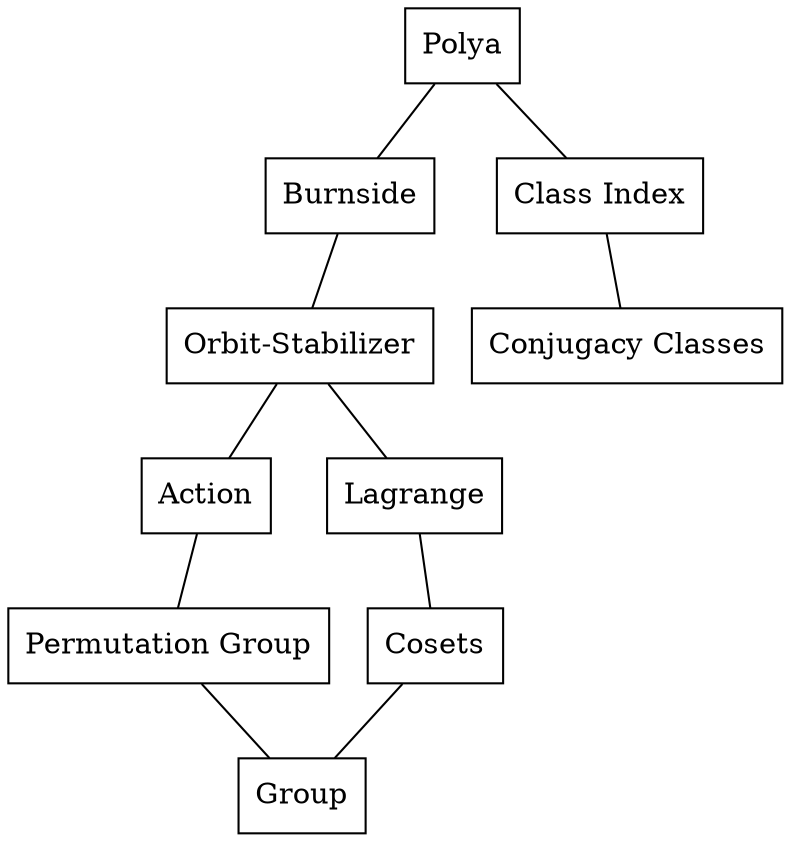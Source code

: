 strict graph {
  node [ shape = rectangle]
  1 [ label = "Polya" ]
  2 [ label = "Burnside" ]
  3 [ label = "Class Index" ]
  4 [ label = "Conjugacy Classes" ]
  5 [ label = "Orbit-Stabilizer" ]
  6 [ label = "Action" ]
  7 [ label = "Permutation Group" ]
  8 [ label = "Lagrange" ]
  9 [ label = "Cosets" ]
  10 [ label = "Group" ]
  1 -- { 2 3 }
  2 -- { 5 }
  3 -- { 4 }
  5 -- { 6, 8 }
  6 -- { 7 }
  7 -- { 10 }
  8 -- { 9 }
  9 -- { 10 }
}
